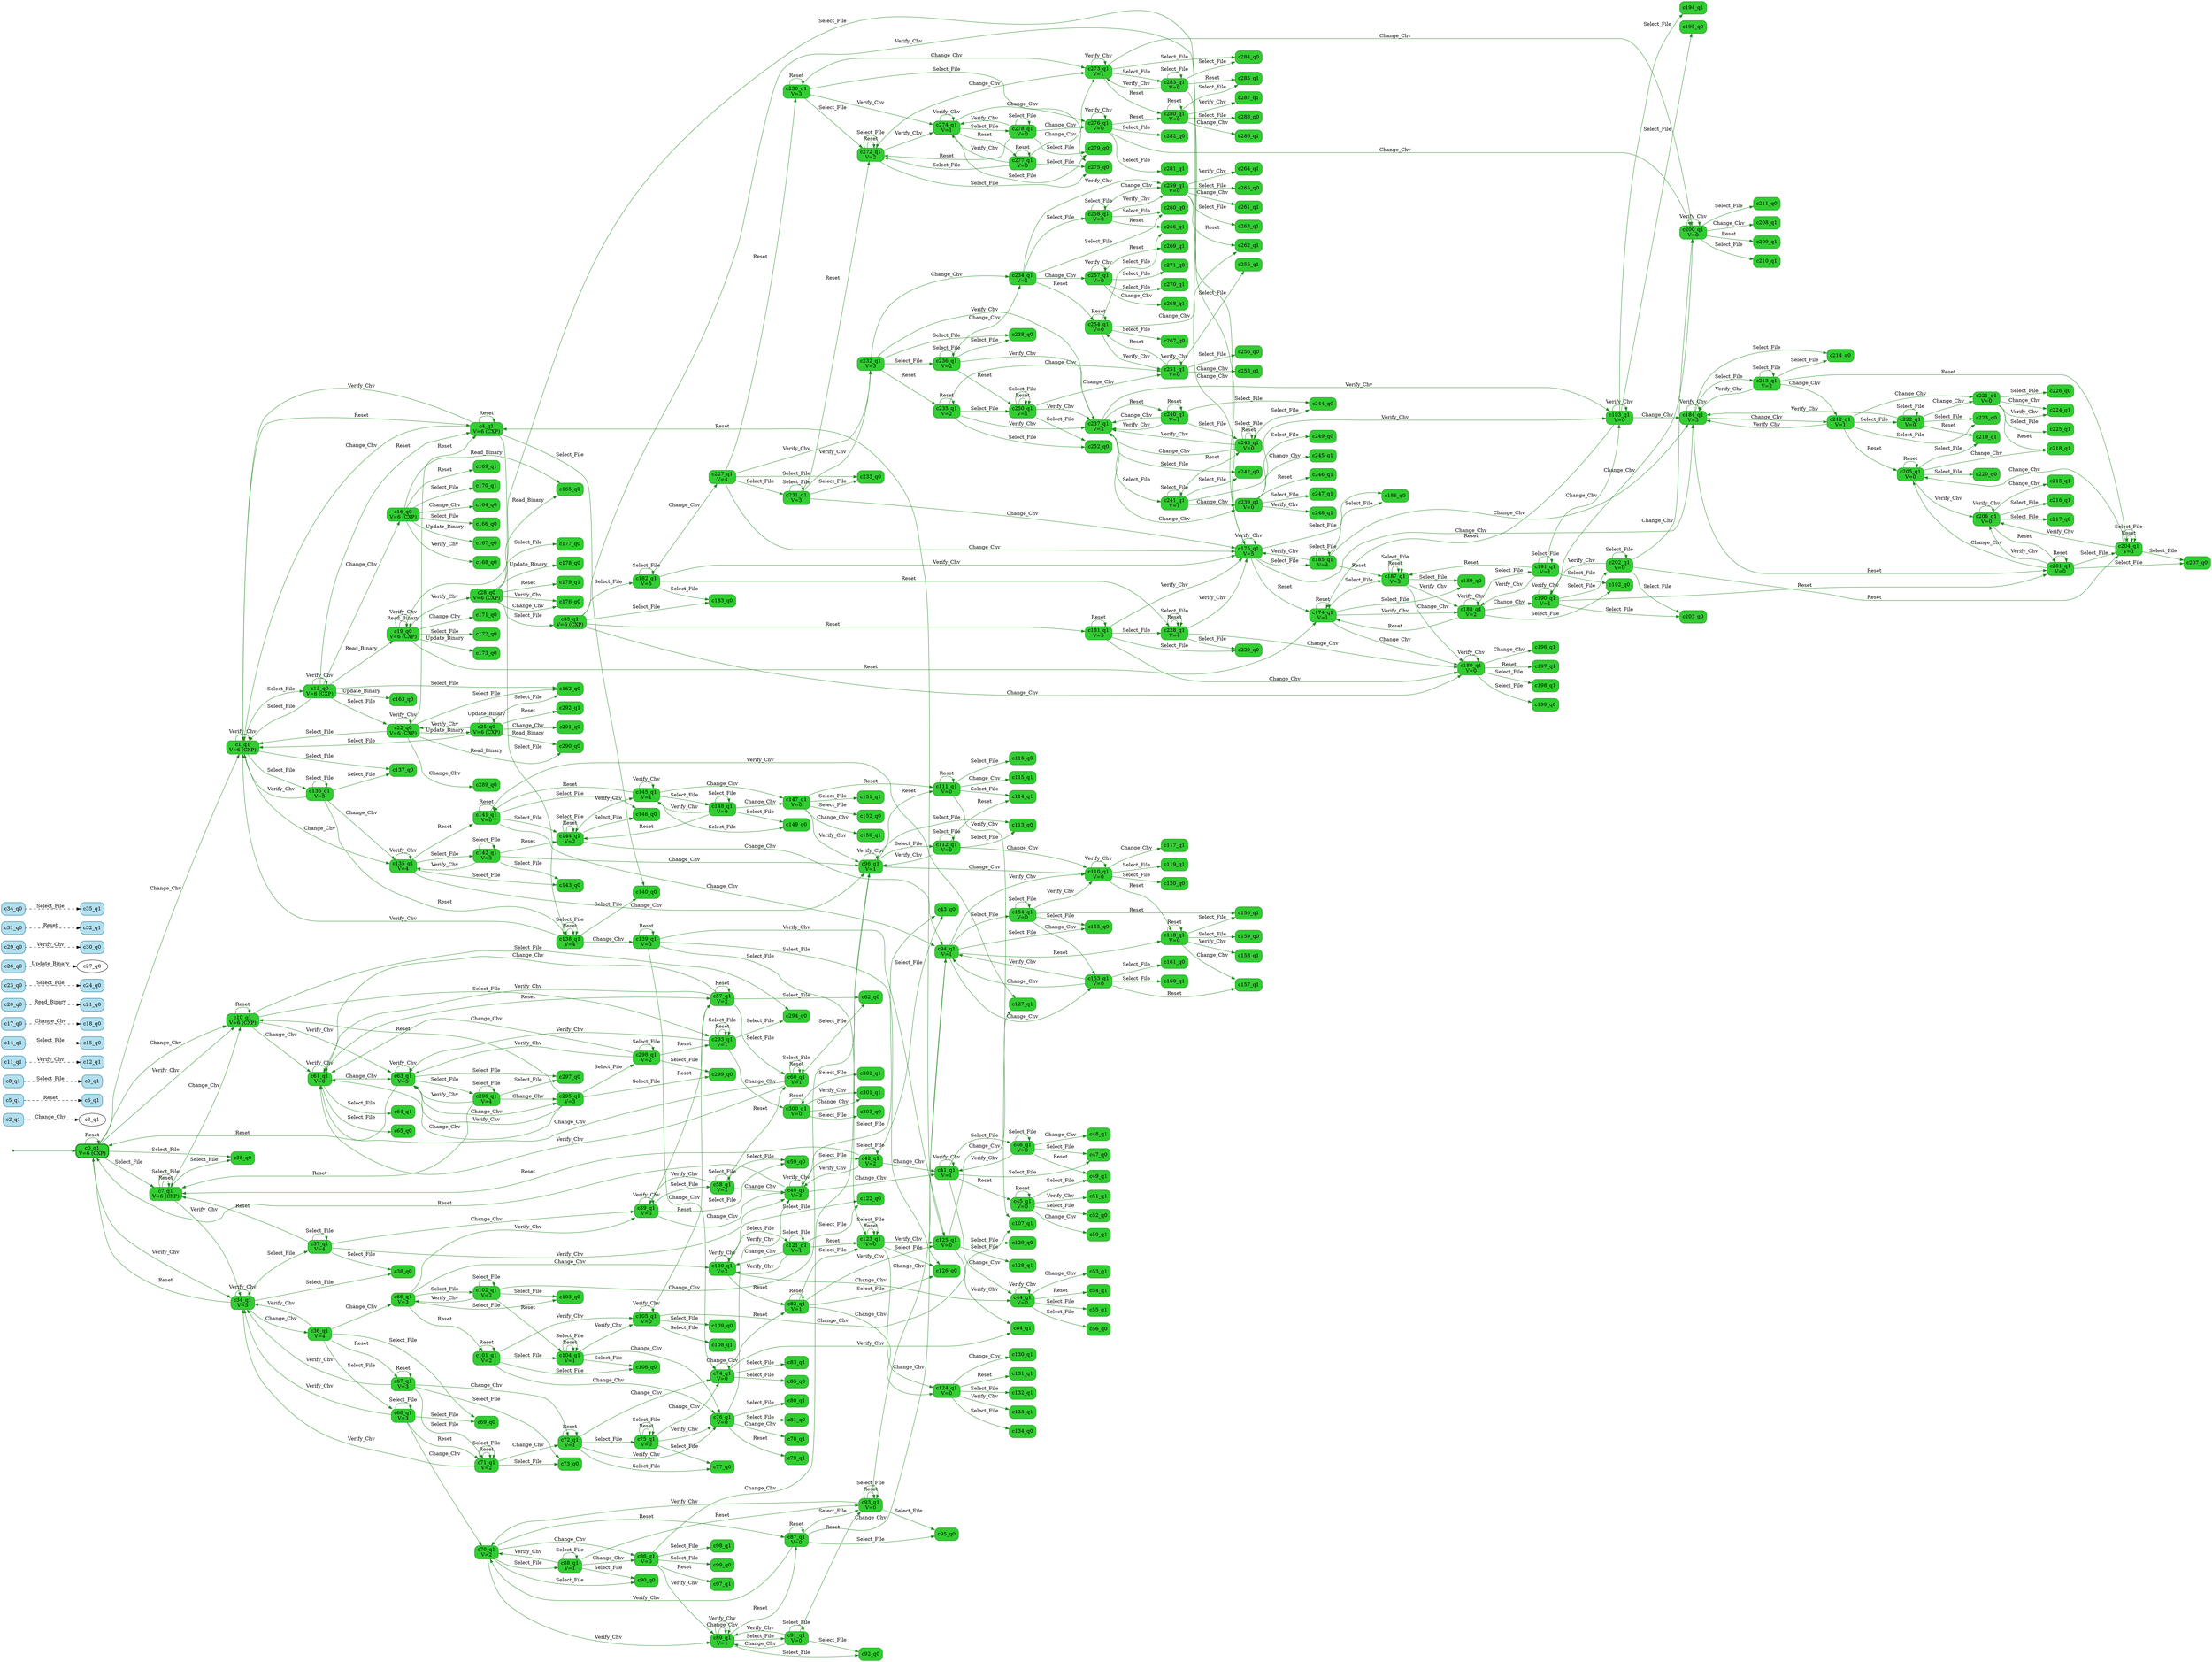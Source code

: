 digraph g {

	rankdir="LR"

	__invisible__[shape="point", color="forestgreen"]
	c0_q1[label="c0_q1\nV=6 (CXP)", shape="box", style="rounded, filled", color="forestgreen", fillcolor="limegreen", penwidth=3] // Initial
	c1_q1[label="c1_q1\nV=6 (CXP)", shape="box", style="rounded, filled", color="forestgreen", fillcolor="limegreen"]
	c4_q1[label="c4_q1\nV=6 (CXP)", shape="box", style="rounded, filled", color="forestgreen", fillcolor="limegreen"]
	c138_q1[label="c138_q1\nV=4", shape="box", style="rounded, filled", color="forestgreen", fillcolor="limegreen"]
	c139_q1[label="c139_q1\nV=3", shape="box", style="rounded, filled", color="forestgreen", fillcolor="limegreen"]
	c74_q1[label="c74_q1\nV=0", shape="box", style="rounded, filled", color="forestgreen", fillcolor="limegreen"]
	c82_q1[label="c82_q1\nV=1", shape="box", style="rounded, filled", color="forestgreen", fillcolor="limegreen"]
	c124_q1[label="c124_q1\nV=0", shape="box", style="rounded, filled", color="forestgreen", fillcolor="limegreen"]
	c130_q1[label="c130_q1", shape="box", style="rounded, filled", color="forestgreen", fillcolor="limegreen"]
	c131_q1[label="c131_q1", shape="box", style="rounded, filled", color="forestgreen", fillcolor="limegreen"]
	c132_q1[label="c132_q1", shape="box", style="rounded, filled", color="forestgreen", fillcolor="limegreen"]
	c133_q1[label="c133_q1", shape="box", style="rounded, filled", color="forestgreen", fillcolor="limegreen"]
	c134_q0[label="c134_q0", shape="box", style="rounded, filled", color="forestgreen", fillcolor="limegreen"]
	c123_q1[label="c123_q1\nV=0", shape="box", style="rounded, filled", color="forestgreen", fillcolor="limegreen"]
	c125_q1[label="c125_q1\nV=0", shape="box", style="rounded, filled", color="forestgreen", fillcolor="limegreen"]
	c127_q1[label="c127_q1", shape="box", style="rounded, filled", color="forestgreen", fillcolor="limegreen"]
	c128_q1[label="c128_q1", shape="box", style="rounded, filled", color="forestgreen", fillcolor="limegreen"]
	c84_q1[label="c84_q1", shape="box", style="rounded, filled", color="forestgreen", fillcolor="limegreen"]
	c129_q0[label="c129_q0", shape="box", style="rounded, filled", color="forestgreen", fillcolor="limegreen"]
	c126_q0[label="c126_q0", shape="box", style="rounded, filled", color="forestgreen", fillcolor="limegreen"]
	c83_q1[label="c83_q1", shape="box", style="rounded, filled", color="forestgreen", fillcolor="limegreen"]
	c85_q0[label="c85_q0", shape="box", style="rounded, filled", color="forestgreen", fillcolor="limegreen"]
	c140_q0[label="c140_q0", shape="box", style="rounded, filled", color="forestgreen", fillcolor="limegreen"]
	c13_q0[label="c13_q0\nV=6 (CXP)", shape="box", style="rounded, filled", color="forestgreen", fillcolor="limegreen"]
	c16_q0[label="c16_q0\nV=6 (CXP)", shape="box", style="rounded, filled", color="forestgreen", fillcolor="limegreen"]
	c164_q0[label="c164_q0", shape="box", style="rounded, filled", color="forestgreen", fillcolor="limegreen"]
	c165_q0[label="c165_q0", shape="box", style="rounded, filled", color="forestgreen", fillcolor="limegreen"]
	c166_q0[label="c166_q0", shape="box", style="rounded, filled", color="forestgreen", fillcolor="limegreen"]
	c167_q0[label="c167_q0", shape="box", style="rounded, filled", color="forestgreen", fillcolor="limegreen"]
	c168_q0[label="c168_q0", shape="box", style="rounded, filled", color="forestgreen", fillcolor="limegreen"]
	c169_q1[label="c169_q1", shape="box", style="rounded, filled", color="forestgreen", fillcolor="limegreen"]
	c170_q1[label="c170_q1", shape="box", style="rounded, filled", color="forestgreen", fillcolor="limegreen"]
	c19_q0[label="c19_q0\nV=6 (CXP)", shape="box", style="rounded, filled", color="forestgreen", fillcolor="limegreen"]
	c28_q0[label="c28_q0\nV=6 (CXP)", shape="box", style="rounded, filled", color="forestgreen", fillcolor="limegreen"]
	c33_q1[label="c33_q1\nV=6 (CXP)", shape="box", style="rounded, filled", color="forestgreen", fillcolor="limegreen"]
	c180_q1[label="c180_q1\nV=0", shape="box", style="rounded, filled", color="forestgreen", fillcolor="limegreen"]
	c196_q1[label="c196_q1", shape="box", style="rounded, filled", color="forestgreen", fillcolor="limegreen"]
	c197_q1[label="c197_q1", shape="box", style="rounded, filled", color="forestgreen", fillcolor="limegreen"]
	c198_q1[label="c198_q1", shape="box", style="rounded, filled", color="forestgreen", fillcolor="limegreen"]
	c199_q0[label="c199_q0", shape="box", style="rounded, filled", color="forestgreen", fillcolor="limegreen"]
	c181_q1[label="c181_q1\nV=5", shape="box", style="rounded, filled", color="forestgreen", fillcolor="limegreen"]
	c228_q1[label="c228_q1\nV=4", shape="box", style="rounded, filled", color="forestgreen", fillcolor="limegreen"]
	c175_q1[label="c175_q1\nV=5", shape="box", style="rounded, filled", color="forestgreen", fillcolor="limegreen"]
	c184_q1[label="c184_q1\nV=3", shape="box", style="rounded, filled", color="forestgreen", fillcolor="limegreen"]
	c212_q1[label="c212_q1\nV=1", shape="box", style="rounded, filled", color="forestgreen", fillcolor="limegreen"]
	c221_q1[label="c221_q1\nV=0", shape="box", style="rounded, filled", color="forestgreen", fillcolor="limegreen"]
	c224_q1[label="c224_q1", shape="box", style="rounded, filled", color="forestgreen", fillcolor="limegreen"]
	c218_q1[label="c218_q1", shape="box", style="rounded, filled", color="forestgreen", fillcolor="limegreen"]
	c225_q1[label="c225_q1", shape="box", style="rounded, filled", color="forestgreen", fillcolor="limegreen"]
	c226_q0[label="c226_q0", shape="box", style="rounded, filled", color="forestgreen", fillcolor="limegreen"]
	c205_q1[label="c205_q1\nV=0", shape="box", style="rounded, filled", color="forestgreen", fillcolor="limegreen"]
	c219_q1[label="c219_q1", shape="box", style="rounded, filled", color="forestgreen", fillcolor="limegreen"]
	c206_q1[label="c206_q1\nV=0", shape="box", style="rounded, filled", color="forestgreen", fillcolor="limegreen"]
	c215_q1[label="c215_q1", shape="box", style="rounded, filled", color="forestgreen", fillcolor="limegreen"]
	c201_q1[label="c201_q1\nV=0", shape="box", style="rounded, filled", color="forestgreen", fillcolor="limegreen"]
	c204_q1[label="c204_q1\nV=1", shape="box", style="rounded, filled", color="forestgreen", fillcolor="limegreen"]
	c207_q0[label="c207_q0", shape="box", style="rounded, filled", color="forestgreen", fillcolor="limegreen"]
	c216_q1[label="c216_q1", shape="box", style="rounded, filled", color="forestgreen", fillcolor="limegreen"]
	c217_q0[label="c217_q0", shape="box", style="rounded, filled", color="forestgreen", fillcolor="limegreen"]
	c220_q0[label="c220_q0", shape="box", style="rounded, filled", color="forestgreen", fillcolor="limegreen"]
	c222_q1[label="c222_q1\nV=0", shape="box", style="rounded, filled", color="forestgreen", fillcolor="limegreen"]
	c223_q0[label="c223_q0", shape="box", style="rounded, filled", color="forestgreen", fillcolor="limegreen"]
	c213_q1[label="c213_q1\nV=2", shape="box", style="rounded, filled", color="forestgreen", fillcolor="limegreen"]
	c214_q0[label="c214_q0", shape="box", style="rounded, filled", color="forestgreen", fillcolor="limegreen"]
	c174_q1[label="c174_q1\nV=1", shape="box", style="rounded, filled", color="forestgreen", fillcolor="limegreen"]
	c187_q1[label="c187_q1\nV=3", shape="box", style="rounded, filled", color="forestgreen", fillcolor="limegreen"]
	c188_q1[label="c188_q1\nV=2", shape="box", style="rounded, filled", color="forestgreen", fillcolor="limegreen"]
	c190_q1[label="c190_q1\nV=1", shape="box", style="rounded, filled", color="forestgreen", fillcolor="limegreen"]
	c200_q1[label="c200_q1\nV=0", shape="box", style="rounded, filled", color="forestgreen", fillcolor="limegreen"]
	c208_q1[label="c208_q1", shape="box", style="rounded, filled", color="forestgreen", fillcolor="limegreen"]
	c209_q1[label="c209_q1", shape="box", style="rounded, filled", color="forestgreen", fillcolor="limegreen"]
	c210_q1[label="c210_q1", shape="box", style="rounded, filled", color="forestgreen", fillcolor="limegreen"]
	c211_q0[label="c211_q0", shape="box", style="rounded, filled", color="forestgreen", fillcolor="limegreen"]
	c202_q1[label="c202_q1\nV=0", shape="box", style="rounded, filled", color="forestgreen", fillcolor="limegreen"]
	c203_q0[label="c203_q0", shape="box", style="rounded, filled", color="forestgreen", fillcolor="limegreen"]
	c191_q1[label="c191_q1\nV=1", shape="box", style="rounded, filled", color="forestgreen", fillcolor="limegreen"]
	c193_q1[label="c193_q1\nV=0", shape="box", style="rounded, filled", color="forestgreen", fillcolor="limegreen"]
	c194_q1[label="c194_q1", shape="box", style="rounded, filled", color="forestgreen", fillcolor="limegreen"]
	c195_q0[label="c195_q0", shape="box", style="rounded, filled", color="forestgreen", fillcolor="limegreen"]
	c192_q0[label="c192_q0", shape="box", style="rounded, filled", color="forestgreen", fillcolor="limegreen"]
	c189_q0[label="c189_q0", shape="box", style="rounded, filled", color="forestgreen", fillcolor="limegreen"]
	c185_q1[label="c185_q1\nV=4", shape="box", style="rounded, filled", color="forestgreen", fillcolor="limegreen"]
	c186_q0[label="c186_q0", shape="box", style="rounded, filled", color="forestgreen", fillcolor="limegreen"]
	c229_q0[label="c229_q0", shape="box", style="rounded, filled", color="forestgreen", fillcolor="limegreen"]
	c182_q1[label="c182_q1\nV=5", shape="box", style="rounded, filled", color="forestgreen", fillcolor="limegreen"]
	c227_q1[label="c227_q1\nV=4", shape="box", style="rounded, filled", color="forestgreen", fillcolor="limegreen"]
	c230_q1[label="c230_q1\nV=3", shape="box", style="rounded, filled", color="forestgreen", fillcolor="limegreen"]
	c273_q1[label="c273_q1\nV=1", shape="box", style="rounded, filled", color="forestgreen", fillcolor="limegreen"]
	c280_q1[label="c280_q1\nV=0", shape="box", style="rounded, filled", color="forestgreen", fillcolor="limegreen"]
	c286_q1[label="c286_q1", shape="box", style="rounded, filled", color="forestgreen", fillcolor="limegreen"]
	c285_q1[label="c285_q1", shape="box", style="rounded, filled", color="forestgreen", fillcolor="limegreen"]
	c287_q1[label="c287_q1", shape="box", style="rounded, filled", color="forestgreen", fillcolor="limegreen"]
	c288_q0[label="c288_q0", shape="box", style="rounded, filled", color="forestgreen", fillcolor="limegreen"]
	c283_q1[label="c283_q1\nV=0", shape="box", style="rounded, filled", color="forestgreen", fillcolor="limegreen"]
	c284_q0[label="c284_q0", shape="box", style="rounded, filled", color="forestgreen", fillcolor="limegreen"]
	c272_q1[label="c272_q1\nV=2", shape="box", style="rounded, filled", color="forestgreen", fillcolor="limegreen"]
	c274_q1[label="c274_q1\nV=1", shape="box", style="rounded, filled", color="forestgreen", fillcolor="limegreen"]
	c276_q1[label="c276_q1\nV=0", shape="box", style="rounded, filled", color="forestgreen", fillcolor="limegreen"]
	c281_q1[label="c281_q1", shape="box", style="rounded, filled", color="forestgreen", fillcolor="limegreen"]
	c282_q0[label="c282_q0", shape="box", style="rounded, filled", color="forestgreen", fillcolor="limegreen"]
	c277_q1[label="c277_q1\nV=0", shape="box", style="rounded, filled", color="forestgreen", fillcolor="limegreen"]
	c275_q0[label="c275_q0", shape="box", style="rounded, filled", color="forestgreen", fillcolor="limegreen"]
	c278_q1[label="c278_q1\nV=0", shape="box", style="rounded, filled", color="forestgreen", fillcolor="limegreen"]
	c279_q0[label="c279_q0", shape="box", style="rounded, filled", color="forestgreen", fillcolor="limegreen"]
	c231_q1[label="c231_q1\nV=3", shape="box", style="rounded, filled", color="forestgreen", fillcolor="limegreen"]
	c232_q1[label="c232_q1\nV=3", shape="box", style="rounded, filled", color="forestgreen", fillcolor="limegreen"]
	c234_q1[label="c234_q1\nV=1", shape="box", style="rounded, filled", color="forestgreen", fillcolor="limegreen"]
	c257_q1[label="c257_q1\nV=0", shape="box", style="rounded, filled", color="forestgreen", fillcolor="limegreen"]
	c268_q1[label="c268_q1", shape="box", style="rounded, filled", color="forestgreen", fillcolor="limegreen"]
	c269_q1[label="c269_q1", shape="box", style="rounded, filled", color="forestgreen", fillcolor="limegreen"]
	c270_q1[label="c270_q1", shape="box", style="rounded, filled", color="forestgreen", fillcolor="limegreen"]
	c271_q0[label="c271_q0", shape="box", style="rounded, filled", color="forestgreen", fillcolor="limegreen"]
	c254_q1[label="c254_q1\nV=0", shape="box", style="rounded, filled", color="forestgreen", fillcolor="limegreen"]
	c262_q1[label="c262_q1", shape="box", style="rounded, filled", color="forestgreen", fillcolor="limegreen"]
	c266_q1[label="c266_q1", shape="box", style="rounded, filled", color="forestgreen", fillcolor="limegreen"]
	c251_q1[label="c251_q1\nV=0", shape="box", style="rounded, filled", color="forestgreen", fillcolor="limegreen"]
	c253_q1[label="c253_q1", shape="box", style="rounded, filled", color="forestgreen", fillcolor="limegreen"]
	c255_q1[label="c255_q1", shape="box", style="rounded, filled", color="forestgreen", fillcolor="limegreen"]
	c256_q0[label="c256_q0", shape="box", style="rounded, filled", color="forestgreen", fillcolor="limegreen"]
	c267_q0[label="c267_q0", shape="box", style="rounded, filled", color="forestgreen", fillcolor="limegreen"]
	c258_q1[label="c258_q1\nV=0", shape="box", style="rounded, filled", color="forestgreen", fillcolor="limegreen"]
	c259_q1[label="c259_q1\nV=0", shape="box", style="rounded, filled", color="forestgreen", fillcolor="limegreen"]
	c261_q1[label="c261_q1", shape="box", style="rounded, filled", color="forestgreen", fillcolor="limegreen"]
	c263_q1[label="c263_q1", shape="box", style="rounded, filled", color="forestgreen", fillcolor="limegreen"]
	c264_q1[label="c264_q1", shape="box", style="rounded, filled", color="forestgreen", fillcolor="limegreen"]
	c265_q0[label="c265_q0", shape="box", style="rounded, filled", color="forestgreen", fillcolor="limegreen"]
	c260_q0[label="c260_q0", shape="box", style="rounded, filled", color="forestgreen", fillcolor="limegreen"]
	c235_q1[label="c235_q1\nV=2", shape="box", style="rounded, filled", color="forestgreen", fillcolor="limegreen"]
	c250_q1[label="c250_q1\nV=1", shape="box", style="rounded, filled", color="forestgreen", fillcolor="limegreen"]
	c237_q1[label="c237_q1\nV=2", shape="box", style="rounded, filled", color="forestgreen", fillcolor="limegreen"]
	c239_q1[label="c239_q1\nV=0", shape="box", style="rounded, filled", color="forestgreen", fillcolor="limegreen"]
	c245_q1[label="c245_q1", shape="box", style="rounded, filled", color="forestgreen", fillcolor="limegreen"]
	c246_q1[label="c246_q1", shape="box", style="rounded, filled", color="forestgreen", fillcolor="limegreen"]
	c247_q1[label="c247_q1", shape="box", style="rounded, filled", color="forestgreen", fillcolor="limegreen"]
	c248_q1[label="c248_q1", shape="box", style="rounded, filled", color="forestgreen", fillcolor="limegreen"]
	c249_q0[label="c249_q0", shape="box", style="rounded, filled", color="forestgreen", fillcolor="limegreen"]
	c240_q1[label="c240_q1\nV=1", shape="box", style="rounded, filled", color="forestgreen", fillcolor="limegreen"]
	c243_q1[label="c243_q1\nV=0", shape="box", style="rounded, filled", color="forestgreen", fillcolor="limegreen"]
	c244_q0[label="c244_q0", shape="box", style="rounded, filled", color="forestgreen", fillcolor="limegreen"]
	c241_q1[label="c241_q1\nV=1", shape="box", style="rounded, filled", color="forestgreen", fillcolor="limegreen"]
	c242_q0[label="c242_q0", shape="box", style="rounded, filled", color="forestgreen", fillcolor="limegreen"]
	c252_q0[label="c252_q0", shape="box", style="rounded, filled", color="forestgreen", fillcolor="limegreen"]
	c236_q1[label="c236_q1\nV=2", shape="box", style="rounded, filled", color="forestgreen", fillcolor="limegreen"]
	c238_q0[label="c238_q0", shape="box", style="rounded, filled", color="forestgreen", fillcolor="limegreen"]
	c233_q0[label="c233_q0", shape="box", style="rounded, filled", color="forestgreen", fillcolor="limegreen"]
	c183_q0[label="c183_q0", shape="box", style="rounded, filled", color="forestgreen", fillcolor="limegreen"]
	c176_q0[label="c176_q0", shape="box", style="rounded, filled", color="forestgreen", fillcolor="limegreen"]
	c177_q0[label="c177_q0", shape="box", style="rounded, filled", color="forestgreen", fillcolor="limegreen"]
	c178_q0[label="c178_q0", shape="box", style="rounded, filled", color="forestgreen", fillcolor="limegreen"]
	c179_q1[label="c179_q1", shape="box", style="rounded, filled", color="forestgreen", fillcolor="limegreen"]
	c171_q0[label="c171_q0", shape="box", style="rounded, filled", color="forestgreen", fillcolor="limegreen"]
	c172_q0[label="c172_q0", shape="box", style="rounded, filled", color="forestgreen", fillcolor="limegreen"]
	c173_q0[label="c173_q0", shape="box", style="rounded, filled", color="forestgreen", fillcolor="limegreen"]
	c22_q0[label="c22_q0\nV=6 (CXP)", shape="box", style="rounded, filled", color="forestgreen", fillcolor="limegreen"]
	c25_q0[label="c25_q0\nV=6 (CXP)", shape="box", style="rounded, filled", color="forestgreen", fillcolor="limegreen"]
	c291_q0[label="c291_q0", shape="box", style="rounded, filled", color="forestgreen", fillcolor="limegreen"]
	c290_q0[label="c290_q0", shape="box", style="rounded, filled", color="forestgreen", fillcolor="limegreen"]
	c162_q0[label="c162_q0", shape="box", style="rounded, filled", color="forestgreen", fillcolor="limegreen"]
	c292_q1[label="c292_q1", shape="box", style="rounded, filled", color="forestgreen", fillcolor="limegreen"]
	c289_q0[label="c289_q0", shape="box", style="rounded, filled", color="forestgreen", fillcolor="limegreen"]
	c163_q0[label="c163_q0", shape="box", style="rounded, filled", color="forestgreen", fillcolor="limegreen"]
	c135_q1[label="c135_q1\nV=4", shape="box", style="rounded, filled", color="forestgreen", fillcolor="limegreen"]
	c96_q1[label="c96_q1\nV=1", shape="box", style="rounded, filled", color="forestgreen", fillcolor="limegreen"]
	c110_q1[label="c110_q1\nV=0", shape="box", style="rounded, filled", color="forestgreen", fillcolor="limegreen"]
	c117_q1[label="c117_q1", shape="box", style="rounded, filled", color="forestgreen", fillcolor="limegreen"]
	c118_q1[label="c118_q1\nV=0", shape="box", style="rounded, filled", color="forestgreen", fillcolor="limegreen"]
	c157_q1[label="c157_q1", shape="box", style="rounded, filled", color="forestgreen", fillcolor="limegreen"]
	c156_q1[label="c156_q1", shape="box", style="rounded, filled", color="forestgreen", fillcolor="limegreen"]
	c158_q1[label="c158_q1", shape="box", style="rounded, filled", color="forestgreen", fillcolor="limegreen"]
	c159_q0[label="c159_q0", shape="box", style="rounded, filled", color="forestgreen", fillcolor="limegreen"]
	c119_q1[label="c119_q1", shape="box", style="rounded, filled", color="forestgreen", fillcolor="limegreen"]
	c120_q0[label="c120_q0", shape="box", style="rounded, filled", color="forestgreen", fillcolor="limegreen"]
	c111_q1[label="c111_q1\nV=0", shape="box", style="rounded, filled", color="forestgreen", fillcolor="limegreen"]
	c115_q1[label="c115_q1", shape="box", style="rounded, filled", color="forestgreen", fillcolor="limegreen"]
	c114_q1[label="c114_q1", shape="box", style="rounded, filled", color="forestgreen", fillcolor="limegreen"]
	c107_q1[label="c107_q1", shape="box", style="rounded, filled", color="forestgreen", fillcolor="limegreen"]
	c116_q0[label="c116_q0", shape="box", style="rounded, filled", color="forestgreen", fillcolor="limegreen"]
	c112_q1[label="c112_q1\nV=0", shape="box", style="rounded, filled", color="forestgreen", fillcolor="limegreen"]
	c113_q0[label="c113_q0", shape="box", style="rounded, filled", color="forestgreen", fillcolor="limegreen"]
	c141_q1[label="c141_q1\nV=0", shape="box", style="rounded, filled", color="forestgreen", fillcolor="limegreen"]
	c94_q1[label="c94_q1\nV=1", shape="box", style="rounded, filled", color="forestgreen", fillcolor="limegreen"]
	c153_q1[label="c153_q1\nV=0", shape="box", style="rounded, filled", color="forestgreen", fillcolor="limegreen"]
	c160_q1[label="c160_q1", shape="box", style="rounded, filled", color="forestgreen", fillcolor="limegreen"]
	c161_q0[label="c161_q0", shape="box", style="rounded, filled", color="forestgreen", fillcolor="limegreen"]
	c154_q1[label="c154_q1\nV=0", shape="box", style="rounded, filled", color="forestgreen", fillcolor="limegreen"]
	c155_q0[label="c155_q0", shape="box", style="rounded, filled", color="forestgreen", fillcolor="limegreen"]
	c144_q1[label="c144_q1\nV=2", shape="box", style="rounded, filled", color="forestgreen", fillcolor="limegreen"]
	c145_q1[label="c145_q1\nV=1", shape="box", style="rounded, filled", color="forestgreen", fillcolor="limegreen"]
	c147_q1[label="c147_q1\nV=0", shape="box", style="rounded, filled", color="forestgreen", fillcolor="limegreen"]
	c150_q1[label="c150_q1", shape="box", style="rounded, filled", color="forestgreen", fillcolor="limegreen"]
	c151_q1[label="c151_q1", shape="box", style="rounded, filled", color="forestgreen", fillcolor="limegreen"]
	c152_q0[label="c152_q0", shape="box", style="rounded, filled", color="forestgreen", fillcolor="limegreen"]
	c148_q1[label="c148_q1\nV=0", shape="box", style="rounded, filled", color="forestgreen", fillcolor="limegreen"]
	c149_q0[label="c149_q0", shape="box", style="rounded, filled", color="forestgreen", fillcolor="limegreen"]
	c146_q0[label="c146_q0", shape="box", style="rounded, filled", color="forestgreen", fillcolor="limegreen"]
	c142_q1[label="c142_q1\nV=3", shape="box", style="rounded, filled", color="forestgreen", fillcolor="limegreen"]
	c143_q0[label="c143_q0", shape="box", style="rounded, filled", color="forestgreen", fillcolor="limegreen"]
	c136_q1[label="c136_q1\nV=5", shape="box", style="rounded, filled", color="forestgreen", fillcolor="limegreen"]
	c137_q0[label="c137_q0", shape="box", style="rounded, filled", color="forestgreen", fillcolor="limegreen"]
	c7_q1[label="c7_q1\nV=6 (CXP)", shape="box", style="rounded, filled", color="forestgreen", fillcolor="limegreen"]
	c10_q1[label="c10_q1\nV=6 (CXP)", shape="box", style="rounded, filled", color="forestgreen", fillcolor="limegreen"]
	c61_q1[label="c61_q1\nV=0", shape="box", style="rounded, filled", color="forestgreen", fillcolor="limegreen"]
	c63_q1[label="c63_q1\nV=5", shape="box", style="rounded, filled", color="forestgreen", fillcolor="limegreen"]
	c295_q1[label="c295_q1\nV=3", shape="box", style="rounded, filled", color="forestgreen", fillcolor="limegreen"]
	c298_q1[label="c298_q1\nV=2", shape="box", style="rounded, filled", color="forestgreen", fillcolor="limegreen"]
	c293_q1[label="c293_q1\nV=1", shape="box", style="rounded, filled", color="forestgreen", fillcolor="limegreen"]
	c300_q1[label="c300_q1\nV=0", shape="box", style="rounded, filled", color="forestgreen", fillcolor="limegreen"]
	c301_q1[label="c301_q1", shape="box", style="rounded, filled", color="forestgreen", fillcolor="limegreen"]
	c302_q1[label="c302_q1", shape="box", style="rounded, filled", color="forestgreen", fillcolor="limegreen"]
	c303_q0[label="c303_q0", shape="box", style="rounded, filled", color="forestgreen", fillcolor="limegreen"]
	c294_q0[label="c294_q0", shape="box", style="rounded, filled", color="forestgreen", fillcolor="limegreen"]
	c299_q0[label="c299_q0", shape="box", style="rounded, filled", color="forestgreen", fillcolor="limegreen"]
	c296_q1[label="c296_q1\nV=4", shape="box", style="rounded, filled", color="forestgreen", fillcolor="limegreen"]
	c297_q0[label="c297_q0", shape="box", style="rounded, filled", color="forestgreen", fillcolor="limegreen"]
	c57_q1[label="c57_q1\nV=2", shape="box", style="rounded, filled", color="forestgreen", fillcolor="limegreen"]
	c60_q1[label="c60_q1\nV=1", shape="box", style="rounded, filled", color="forestgreen", fillcolor="limegreen"]
	c62_q0[label="c62_q0", shape="box", style="rounded, filled", color="forestgreen", fillcolor="limegreen"]
	c64_q1[label="c64_q1", shape="box", style="rounded, filled", color="forestgreen", fillcolor="limegreen"]
	c65_q0[label="c65_q0", shape="box", style="rounded, filled", color="forestgreen", fillcolor="limegreen"]
	c34_q1[label="c34_q1\nV=5", shape="box", style="rounded, filled", color="forestgreen", fillcolor="limegreen"]
	c36_q1[label="c36_q1\nV=4", shape="box", style="rounded, filled", color="forestgreen", fillcolor="limegreen"]
	c66_q1[label="c66_q1\nV=3", shape="box", style="rounded, filled", color="forestgreen", fillcolor="limegreen"]
	c100_q1[label="c100_q1\nV=2", shape="box", style="rounded, filled", color="forestgreen", fillcolor="limegreen"]
	c44_q1[label="c44_q1\nV=0", shape="box", style="rounded, filled", color="forestgreen", fillcolor="limegreen"]
	c53_q1[label="c53_q1", shape="box", style="rounded, filled", color="forestgreen", fillcolor="limegreen"]
	c54_q1[label="c54_q1", shape="box", style="rounded, filled", color="forestgreen", fillcolor="limegreen"]
	c55_q1[label="c55_q1", shape="box", style="rounded, filled", color="forestgreen", fillcolor="limegreen"]
	c56_q0[label="c56_q0", shape="box", style="rounded, filled", color="forestgreen", fillcolor="limegreen"]
	c121_q1[label="c121_q1\nV=1", shape="box", style="rounded, filled", color="forestgreen", fillcolor="limegreen"]
	c122_q0[label="c122_q0", shape="box", style="rounded, filled", color="forestgreen", fillcolor="limegreen"]
	c101_q1[label="c101_q1\nV=2", shape="box", style="rounded, filled", color="forestgreen", fillcolor="limegreen"]
	c76_q1[label="c76_q1\nV=0", shape="box", style="rounded, filled", color="forestgreen", fillcolor="limegreen"]
	c78_q1[label="c78_q1", shape="box", style="rounded, filled", color="forestgreen", fillcolor="limegreen"]
	c79_q1[label="c79_q1", shape="box", style="rounded, filled", color="forestgreen", fillcolor="limegreen"]
	c80_q1[label="c80_q1", shape="box", style="rounded, filled", color="forestgreen", fillcolor="limegreen"]
	c40_q1[label="c40_q1\nV=3", shape="box", style="rounded, filled", color="forestgreen", fillcolor="limegreen"]
	c41_q1[label="c41_q1\nV=1", shape="box", style="rounded, filled", color="forestgreen", fillcolor="limegreen"]
	c45_q1[label="c45_q1\nV=0", shape="box", style="rounded, filled", color="forestgreen", fillcolor="limegreen"]
	c50_q1[label="c50_q1", shape="box", style="rounded, filled", color="forestgreen", fillcolor="limegreen"]
	c49_q1[label="c49_q1", shape="box", style="rounded, filled", color="forestgreen", fillcolor="limegreen"]
	c51_q1[label="c51_q1", shape="box", style="rounded, filled", color="forestgreen", fillcolor="limegreen"]
	c52_q0[label="c52_q0", shape="box", style="rounded, filled", color="forestgreen", fillcolor="limegreen"]
	c46_q1[label="c46_q1\nV=0", shape="box", style="rounded, filled", color="forestgreen", fillcolor="limegreen"]
	c48_q1[label="c48_q1", shape="box", style="rounded, filled", color="forestgreen", fillcolor="limegreen"]
	c47_q0[label="c47_q0", shape="box", style="rounded, filled", color="forestgreen", fillcolor="limegreen"]
	c42_q1[label="c42_q1\nV=2", shape="box", style="rounded, filled", color="forestgreen", fillcolor="limegreen"]
	c43_q0[label="c43_q0", shape="box", style="rounded, filled", color="forestgreen", fillcolor="limegreen"]
	c81_q0[label="c81_q0", shape="box", style="rounded, filled", color="forestgreen", fillcolor="limegreen"]
	c104_q1[label="c104_q1\nV=1", shape="box", style="rounded, filled", color="forestgreen", fillcolor="limegreen"]
	c105_q1[label="c105_q1\nV=0", shape="box", style="rounded, filled", color="forestgreen", fillcolor="limegreen"]
	c108_q1[label="c108_q1", shape="box", style="rounded, filled", color="forestgreen", fillcolor="limegreen"]
	c109_q0[label="c109_q0", shape="box", style="rounded, filled", color="forestgreen", fillcolor="limegreen"]
	c106_q0[label="c106_q0", shape="box", style="rounded, filled", color="forestgreen", fillcolor="limegreen"]
	c102_q1[label="c102_q1\nV=2", shape="box", style="rounded, filled", color="forestgreen", fillcolor="limegreen"]
	c103_q0[label="c103_q0", shape="box", style="rounded, filled", color="forestgreen", fillcolor="limegreen"]
	c39_q1[label="c39_q1\nV=3", shape="box", style="rounded, filled", color="forestgreen", fillcolor="limegreen"]
	c58_q1[label="c58_q1\nV=2", shape="box", style="rounded, filled", color="forestgreen", fillcolor="limegreen"]
	c59_q0[label="c59_q0", shape="box", style="rounded, filled", color="forestgreen", fillcolor="limegreen"]
	c67_q1[label="c67_q1\nV=3", shape="box", style="rounded, filled", color="forestgreen", fillcolor="limegreen"]
	c72_q1[label="c72_q1\nV=1", shape="box", style="rounded, filled", color="forestgreen", fillcolor="limegreen"]
	c75_q1[label="c75_q1\nV=0", shape="box", style="rounded, filled", color="forestgreen", fillcolor="limegreen"]
	c77_q0[label="c77_q0", shape="box", style="rounded, filled", color="forestgreen", fillcolor="limegreen"]
	c71_q1[label="c71_q1\nV=2", shape="box", style="rounded, filled", color="forestgreen", fillcolor="limegreen"]
	c73_q0[label="c73_q0", shape="box", style="rounded, filled", color="forestgreen", fillcolor="limegreen"]
	c68_q1[label="c68_q1\nV=3", shape="box", style="rounded, filled", color="forestgreen", fillcolor="limegreen"]
	c70_q1[label="c70_q1\nV=2", shape="box", style="rounded, filled", color="forestgreen", fillcolor="limegreen"]
	c86_q1[label="c86_q1\nV=0", shape="box", style="rounded, filled", color="forestgreen", fillcolor="limegreen"]
	c97_q1[label="c97_q1", shape="box", style="rounded, filled", color="forestgreen", fillcolor="limegreen"]
	c98_q1[label="c98_q1", shape="box", style="rounded, filled", color="forestgreen", fillcolor="limegreen"]
	c89_q1[label="c89_q1\nV=1", shape="box", style="rounded, filled", color="forestgreen", fillcolor="limegreen"]
	c87_q1[label="c87_q1\nV=0", shape="box", style="rounded, filled", color="forestgreen", fillcolor="limegreen"]
	c93_q1[label="c93_q1\nV=0", shape="box", style="rounded, filled", color="forestgreen", fillcolor="limegreen"]
	c95_q0[label="c95_q0", shape="box", style="rounded, filled", color="forestgreen", fillcolor="limegreen"]
	c91_q1[label="c91_q1\nV=0", shape="box", style="rounded, filled", color="forestgreen", fillcolor="limegreen"]
	c92_q0[label="c92_q0", shape="box", style="rounded, filled", color="forestgreen", fillcolor="limegreen"]
	c99_q0[label="c99_q0", shape="box", style="rounded, filled", color="forestgreen", fillcolor="limegreen"]
	c88_q1[label="c88_q1\nV=1", shape="box", style="rounded, filled", color="forestgreen", fillcolor="limegreen"]
	c90_q0[label="c90_q0", shape="box", style="rounded, filled", color="forestgreen", fillcolor="limegreen"]
	c69_q0[label="c69_q0", shape="box", style="rounded, filled", color="forestgreen", fillcolor="limegreen"]
	c37_q1[label="c37_q1\nV=4", shape="box", style="rounded, filled", color="forestgreen", fillcolor="limegreen"]
	c38_q0[label="c38_q0", shape="box", style="rounded, filled", color="forestgreen", fillcolor="limegreen"]
	c35_q0[label="c35_q0", shape="box", style="rounded, filled", color="forestgreen", fillcolor="limegreen"]
	c2_q1[label="c2_q1", shape="box", style="rounded, filled", color="deepskyblue4", fillcolor="lightblue2"]
	c5_q1[label="c5_q1", shape="box", style="rounded, filled", color="deepskyblue4", fillcolor="lightblue2"]
	c6_q1[label="c6_q1", shape="box", style="rounded, filled", color="deepskyblue4", fillcolor="lightblue2"]
	c8_q1[label="c8_q1", shape="box", style="rounded, filled", color="deepskyblue4", fillcolor="lightblue2"]
	c9_q1[label="c9_q1", shape="box", style="rounded, filled", color="deepskyblue4", fillcolor="lightblue2"]
	c11_q1[label="c11_q1", shape="box", style="rounded, filled", color="deepskyblue4", fillcolor="lightblue2"]
	c12_q1[label="c12_q1", shape="box", style="rounded, filled", color="deepskyblue4", fillcolor="lightblue2"]
	c14_q1[label="c14_q1", shape="box", style="rounded, filled", color="deepskyblue4", fillcolor="lightblue2"]
	c15_q0[label="c15_q0", shape="box", style="rounded, filled", color="deepskyblue4", fillcolor="lightblue2"]
	c17_q0[label="c17_q0", shape="box", style="rounded, filled", color="deepskyblue4", fillcolor="lightblue2"]
	c18_q0[label="c18_q0", shape="box", style="rounded, filled", color="deepskyblue4", fillcolor="lightblue2"]
	c20_q0[label="c20_q0", shape="box", style="rounded, filled", color="deepskyblue4", fillcolor="lightblue2"]
	c21_q0[label="c21_q0", shape="box", style="rounded, filled", color="deepskyblue4", fillcolor="lightblue2"]
	c23_q0[label="c23_q0", shape="box", style="rounded, filled", color="deepskyblue4", fillcolor="lightblue2"]
	c24_q0[label="c24_q0", shape="box", style="rounded, filled", color="deepskyblue4", fillcolor="lightblue2"]
	c26_q0[label="c26_q0", shape="box", style="rounded, filled", color="deepskyblue4", fillcolor="lightblue2"]
	c29_q0[label="c29_q0", shape="box", style="rounded, filled", color="deepskyblue4", fillcolor="lightblue2"]
	c30_q0[label="c30_q0", shape="box", style="rounded, filled", color="deepskyblue4", fillcolor="lightblue2"]
	c31_q0[label="c31_q0", shape="box", style="rounded, filled", color="deepskyblue4", fillcolor="lightblue2"]
	c32_q1[label="c32_q1", shape="box", style="rounded, filled", color="deepskyblue4", fillcolor="lightblue2"]
	c34_q0[label="c34_q0", shape="box", style="rounded, filled", color="deepskyblue4", fillcolor="lightblue2"]
	c35_q1[label="c35_q1", shape="box", style="rounded, filled", color="deepskyblue4", fillcolor="lightblue2"]

	__invisible__ -> c0_q1[color="forestgreen"]
	c0_q1 -> c1_q1[label="Change_Chv", color="forestgreen"]
	c1_q1 -> c4_q1[label="Reset", color="forestgreen"]
	c4_q1 -> c1_q1[label="Change_Chv", color="forestgreen"]
	c4_q1 -> c4_q1[label="Reset", color="forestgreen"]
	c4_q1 -> c138_q1[label="Select_File", color="forestgreen"]
	c138_q1 -> c139_q1[label="Change_Chv", color="forestgreen"]
	c139_q1 -> c74_q1[label="Change_Chv", color="forestgreen"]
	c74_q1 -> c74_q1[label="Change_Chv", color="forestgreen"]
	c74_q1 -> c82_q1[label="Reset", color="forestgreen"]
	c82_q1 -> c124_q1[label="Change_Chv", color="forestgreen"]
	c124_q1 -> c130_q1[label="Change_Chv", color="forestgreen"]
	c124_q1 -> c131_q1[label="Reset", color="forestgreen"]
	c124_q1 -> c132_q1[label="Select_File", color="forestgreen"]
	c124_q1 -> c133_q1[label="Verify_Chv", color="forestgreen"]
	c124_q1 -> c134_q0[label="Select_File", color="forestgreen"]
	c82_q1 -> c82_q1[label="Reset", color="forestgreen"]
	c82_q1 -> c123_q1[label="Select_File", color="forestgreen"]
	c123_q1 -> c124_q1[label="Change_Chv", color="forestgreen"]
	c123_q1 -> c123_q1[label="Reset", color="forestgreen"]
	c123_q1 -> c123_q1[label="Select_File", color="forestgreen"]
	c123_q1 -> c125_q1[label="Verify_Chv", color="forestgreen"]
	c125_q1 -> c127_q1[label="Change_Chv", color="forestgreen"]
	c125_q1 -> c4_q1[label="Reset", color="forestgreen"]
	c125_q1 -> c128_q1[label="Select_File", color="forestgreen"]
	c125_q1 -> c84_q1[label="Verify_Chv", color="forestgreen"]
	c125_q1 -> c129_q0[label="Select_File", color="forestgreen"]
	c123_q1 -> c126_q0[label="Select_File", color="forestgreen"]
	c82_q1 -> c125_q1[label="Verify_Chv", color="forestgreen"]
	c82_q1 -> c126_q0[label="Select_File", color="forestgreen"]
	c74_q1 -> c83_q1[label="Select_File", color="forestgreen"]
	c74_q1 -> c84_q1[label="Verify_Chv", color="forestgreen"]
	c74_q1 -> c85_q0[label="Select_File", color="forestgreen"]
	c139_q1 -> c139_q1[label="Reset", color="forestgreen"]
	c139_q1 -> c123_q1[label="Select_File", color="forestgreen"]
	c139_q1 -> c125_q1[label="Verify_Chv", color="forestgreen"]
	c139_q1 -> c126_q0[label="Select_File", color="forestgreen"]
	c138_q1 -> c138_q1[label="Reset", color="forestgreen"]
	c138_q1 -> c138_q1[label="Select_File", color="forestgreen"]
	c138_q1 -> c1_q1[label="Verify_Chv", color="forestgreen"]
	c138_q1 -> c140_q0[label="Select_File", color="forestgreen"]
	c4_q1 -> c1_q1[label="Verify_Chv", color="forestgreen"]
	c4_q1 -> c140_q0[label="Select_File", color="forestgreen"]
	c1_q1 -> c13_q0[label="Select_File", color="forestgreen"]
	c13_q0 -> c16_q0[label="Change_Chv", color="forestgreen"]
	c16_q0 -> c164_q0[label="Change_Chv", color="forestgreen"]
	c16_q0 -> c165_q0[label="Read_Binary", color="forestgreen"]
	c16_q0 -> c166_q0[label="Select_File", color="forestgreen"]
	c16_q0 -> c167_q0[label="Update_Binary", color="forestgreen"]
	c16_q0 -> c168_q0[label="Verify_Chv", color="forestgreen"]
	c16_q0 -> c169_q1[label="Reset", color="forestgreen"]
	c16_q0 -> c170_q1[label="Select_File", color="forestgreen"]
	c13_q0 -> c19_q0[label="Read_Binary", color="forestgreen"]
	c19_q0 -> c28_q0[label="Verify_Chv", color="forestgreen"]
	c28_q0 -> c33_q1[label="Select_File", color="forestgreen"]
	c33_q1 -> c180_q1[label="Change_Chv", color="forestgreen"]
	c180_q1 -> c196_q1[label="Change_Chv", color="forestgreen"]
	c180_q1 -> c197_q1[label="Reset", color="forestgreen"]
	c180_q1 -> c198_q1[label="Select_File", color="forestgreen"]
	c180_q1 -> c180_q1[label="Verify_Chv", color="forestgreen"]
	c180_q1 -> c199_q0[label="Select_File", color="forestgreen"]
	c33_q1 -> c181_q1[label="Reset", color="forestgreen"]
	c181_q1 -> c180_q1[label="Change_Chv", color="forestgreen"]
	c181_q1 -> c181_q1[label="Reset", color="forestgreen"]
	c181_q1 -> c228_q1[label="Select_File", color="forestgreen"]
	c228_q1 -> c180_q1[label="Change_Chv", color="forestgreen"]
	c228_q1 -> c228_q1[label="Reset", color="forestgreen"]
	c228_q1 -> c228_q1[label="Select_File", color="forestgreen"]
	c228_q1 -> c175_q1[label="Verify_Chv", color="forestgreen"]
	c175_q1 -> c184_q1[label="Change_Chv", color="forestgreen"]
	c184_q1 -> c212_q1[label="Change_Chv", color="forestgreen"]
	c212_q1 -> c221_q1[label="Change_Chv", color="forestgreen"]
	c221_q1 -> c224_q1[label="Change_Chv", color="forestgreen"]
	c221_q1 -> c218_q1[label="Reset", color="forestgreen"]
	c221_q1 -> c225_q1[label="Select_File", color="forestgreen"]
	c221_q1 -> c224_q1[label="Verify_Chv", color="forestgreen"]
	c221_q1 -> c226_q0[label="Select_File", color="forestgreen"]
	c212_q1 -> c205_q1[label="Reset", color="forestgreen"]
	c205_q1 -> c218_q1[label="Change_Chv", color="forestgreen"]
	c205_q1 -> c205_q1[label="Reset", color="forestgreen"]
	c205_q1 -> c219_q1[label="Select_File", color="forestgreen"]
	c205_q1 -> c206_q1[label="Verify_Chv", color="forestgreen"]
	c206_q1 -> c215_q1[label="Change_Chv", color="forestgreen"]
	c206_q1 -> c201_q1[label="Reset", color="forestgreen"]
	c201_q1 -> c205_q1[label="Change_Chv", color="forestgreen"]
	c201_q1 -> c201_q1[label="Reset", color="forestgreen"]
	c201_q1 -> c204_q1[label="Select_File", color="forestgreen"]
	c204_q1 -> c205_q1[label="Change_Chv", color="forestgreen"]
	c204_q1 -> c204_q1[label="Reset", color="forestgreen"]
	c204_q1 -> c204_q1[label="Select_File", color="forestgreen"]
	c204_q1 -> c206_q1[label="Verify_Chv", color="forestgreen"]
	c204_q1 -> c207_q0[label="Select_File", color="forestgreen"]
	c201_q1 -> c206_q1[label="Verify_Chv", color="forestgreen"]
	c201_q1 -> c207_q0[label="Select_File", color="forestgreen"]
	c206_q1 -> c216_q1[label="Select_File", color="forestgreen"]
	c206_q1 -> c206_q1[label="Verify_Chv", color="forestgreen"]
	c206_q1 -> c217_q0[label="Select_File", color="forestgreen"]
	c205_q1 -> c220_q0[label="Select_File", color="forestgreen"]
	c212_q1 -> c222_q1[label="Select_File", color="forestgreen"]
	c222_q1 -> c221_q1[label="Change_Chv", color="forestgreen"]
	c222_q1 -> c219_q1[label="Reset", color="forestgreen"]
	c222_q1 -> c222_q1[label="Select_File", color="forestgreen"]
	c222_q1 -> c184_q1[label="Verify_Chv", color="forestgreen"]
	c222_q1 -> c223_q0[label="Select_File", color="forestgreen"]
	c212_q1 -> c184_q1[label="Verify_Chv", color="forestgreen"]
	c212_q1 -> c223_q0[label="Select_File", color="forestgreen"]
	c184_q1 -> c201_q1[label="Reset", color="forestgreen"]
	c184_q1 -> c213_q1[label="Select_File", color="forestgreen"]
	c213_q1 -> c212_q1[label="Change_Chv", color="forestgreen"]
	c213_q1 -> c204_q1[label="Reset", color="forestgreen"]
	c213_q1 -> c213_q1[label="Select_File", color="forestgreen"]
	c213_q1 -> c184_q1[label="Verify_Chv", color="forestgreen"]
	c213_q1 -> c214_q0[label="Select_File", color="forestgreen"]
	c184_q1 -> c184_q1[label="Verify_Chv", color="forestgreen"]
	c184_q1 -> c214_q0[label="Select_File", color="forestgreen"]
	c175_q1 -> c174_q1[label="Reset", color="forestgreen"]
	c174_q1 -> c180_q1[label="Change_Chv", color="forestgreen"]
	c174_q1 -> c174_q1[label="Reset", color="forestgreen"]
	c174_q1 -> c187_q1[label="Select_File", color="forestgreen"]
	c187_q1 -> c180_q1[label="Change_Chv", color="forestgreen"]
	c187_q1 -> c187_q1[label="Reset", color="forestgreen"]
	c187_q1 -> c187_q1[label="Select_File", color="forestgreen"]
	c187_q1 -> c188_q1[label="Verify_Chv", color="forestgreen"]
	c188_q1 -> c190_q1[label="Change_Chv", color="forestgreen"]
	c190_q1 -> c200_q1[label="Change_Chv", color="forestgreen"]
	c200_q1 -> c208_q1[label="Change_Chv", color="forestgreen"]
	c200_q1 -> c209_q1[label="Reset", color="forestgreen"]
	c200_q1 -> c210_q1[label="Select_File", color="forestgreen"]
	c200_q1 -> c200_q1[label="Verify_Chv", color="forestgreen"]
	c200_q1 -> c211_q0[label="Select_File", color="forestgreen"]
	c190_q1 -> c201_q1[label="Reset", color="forestgreen"]
	c190_q1 -> c202_q1[label="Select_File", color="forestgreen"]
	c202_q1 -> c200_q1[label="Change_Chv", color="forestgreen"]
	c202_q1 -> c204_q1[label="Reset", color="forestgreen"]
	c202_q1 -> c202_q1[label="Select_File", color="forestgreen"]
	c202_q1 -> c190_q1[label="Verify_Chv", color="forestgreen"]
	c202_q1 -> c203_q0[label="Select_File", color="forestgreen"]
	c190_q1 -> c190_q1[label="Verify_Chv", color="forestgreen"]
	c190_q1 -> c203_q0[label="Select_File", color="forestgreen"]
	c188_q1 -> c174_q1[label="Reset", color="forestgreen"]
	c188_q1 -> c191_q1[label="Select_File", color="forestgreen"]
	c191_q1 -> c193_q1[label="Change_Chv", color="forestgreen"]
	c193_q1 -> c184_q1[label="Change_Chv", color="forestgreen"]
	c193_q1 -> c174_q1[label="Reset", color="forestgreen"]
	c193_q1 -> c194_q1[label="Select_File", color="forestgreen"]
	c193_q1 -> c193_q1[label="Verify_Chv", color="forestgreen"]
	c193_q1 -> c195_q0[label="Select_File", color="forestgreen"]
	c191_q1 -> c187_q1[label="Reset", color="forestgreen"]
	c191_q1 -> c191_q1[label="Select_File", color="forestgreen"]
	c191_q1 -> c188_q1[label="Verify_Chv", color="forestgreen"]
	c191_q1 -> c192_q0[label="Select_File", color="forestgreen"]
	c188_q1 -> c188_q1[label="Verify_Chv", color="forestgreen"]
	c188_q1 -> c192_q0[label="Select_File", color="forestgreen"]
	c187_q1 -> c189_q0[label="Select_File", color="forestgreen"]
	c174_q1 -> c188_q1[label="Verify_Chv", color="forestgreen"]
	c174_q1 -> c189_q0[label="Select_File", color="forestgreen"]
	c175_q1 -> c185_q1[label="Select_File", color="forestgreen"]
	c185_q1 -> c184_q1[label="Change_Chv", color="forestgreen"]
	c185_q1 -> c187_q1[label="Reset", color="forestgreen"]
	c185_q1 -> c185_q1[label="Select_File", color="forestgreen"]
	c185_q1 -> c175_q1[label="Verify_Chv", color="forestgreen"]
	c185_q1 -> c186_q0[label="Select_File", color="forestgreen"]
	c175_q1 -> c175_q1[label="Verify_Chv", color="forestgreen"]
	c175_q1 -> c186_q0[label="Select_File", color="forestgreen"]
	c228_q1 -> c229_q0[label="Select_File", color="forestgreen"]
	c181_q1 -> c175_q1[label="Verify_Chv", color="forestgreen"]
	c181_q1 -> c229_q0[label="Select_File", color="forestgreen"]
	c33_q1 -> c182_q1[label="Select_File", color="forestgreen"]
	c182_q1 -> c227_q1[label="Change_Chv", color="forestgreen"]
	c227_q1 -> c175_q1[label="Change_Chv", color="forestgreen"]
	c227_q1 -> c230_q1[label="Reset", color="forestgreen"]
	c230_q1 -> c273_q1[label="Change_Chv", color="forestgreen"]
	c273_q1 -> c200_q1[label="Change_Chv", color="forestgreen"]
	c273_q1 -> c280_q1[label="Reset", color="forestgreen"]
	c280_q1 -> c286_q1[label="Change_Chv", color="forestgreen"]
	c280_q1 -> c280_q1[label="Reset", color="forestgreen"]
	c280_q1 -> c285_q1[label="Select_File", color="forestgreen"]
	c280_q1 -> c287_q1[label="Verify_Chv", color="forestgreen"]
	c280_q1 -> c288_q0[label="Select_File", color="forestgreen"]
	c273_q1 -> c283_q1[label="Select_File", color="forestgreen"]
	c283_q1 -> c175_q1[label="Change_Chv", color="forestgreen"]
	c283_q1 -> c285_q1[label="Reset", color="forestgreen"]
	c283_q1 -> c283_q1[label="Select_File", color="forestgreen"]
	c283_q1 -> c273_q1[label="Verify_Chv", color="forestgreen"]
	c283_q1 -> c284_q0[label="Select_File", color="forestgreen"]
	c273_q1 -> c273_q1[label="Verify_Chv", color="forestgreen"]
	c273_q1 -> c284_q0[label="Select_File", color="forestgreen"]
	c230_q1 -> c230_q1[label="Reset", color="forestgreen"]
	c230_q1 -> c272_q1[label="Select_File", color="forestgreen"]
	c272_q1 -> c273_q1[label="Change_Chv", color="forestgreen"]
	c272_q1 -> c272_q1[label="Reset", color="forestgreen"]
	c272_q1 -> c272_q1[label="Select_File", color="forestgreen"]
	c272_q1 -> c274_q1[label="Verify_Chv", color="forestgreen"]
	c274_q1 -> c276_q1[label="Change_Chv", color="forestgreen"]
	c276_q1 -> c200_q1[label="Change_Chv", color="forestgreen"]
	c276_q1 -> c280_q1[label="Reset", color="forestgreen"]
	c276_q1 -> c281_q1[label="Select_File", color="forestgreen"]
	c276_q1 -> c276_q1[label="Verify_Chv", color="forestgreen"]
	c276_q1 -> c282_q0[label="Select_File", color="forestgreen"]
	c274_q1 -> c277_q1[label="Reset", color="forestgreen"]
	c277_q1 -> c273_q1[label="Change_Chv", color="forestgreen"]
	c277_q1 -> c277_q1[label="Reset", color="forestgreen"]
	c277_q1 -> c272_q1[label="Select_File", color="forestgreen"]
	c277_q1 -> c274_q1[label="Verify_Chv", color="forestgreen"]
	c277_q1 -> c275_q0[label="Select_File", color="forestgreen"]
	c274_q1 -> c278_q1[label="Select_File", color="forestgreen"]
	c278_q1 -> c276_q1[label="Change_Chv", color="forestgreen"]
	c278_q1 -> c272_q1[label="Reset", color="forestgreen"]
	c278_q1 -> c278_q1[label="Select_File", color="forestgreen"]
	c278_q1 -> c274_q1[label="Verify_Chv", color="forestgreen"]
	c278_q1 -> c279_q0[label="Select_File", color="forestgreen"]
	c274_q1 -> c274_q1[label="Verify_Chv", color="forestgreen"]
	c274_q1 -> c279_q0[label="Select_File", color="forestgreen"]
	c272_q1 -> c275_q0[label="Select_File", color="forestgreen"]
	c230_q1 -> c274_q1[label="Verify_Chv", color="forestgreen"]
	c230_q1 -> c275_q0[label="Select_File", color="forestgreen"]
	c227_q1 -> c231_q1[label="Select_File", color="forestgreen"]
	c231_q1 -> c175_q1[label="Change_Chv", color="forestgreen"]
	c231_q1 -> c272_q1[label="Reset", color="forestgreen"]
	c231_q1 -> c231_q1[label="Select_File", color="forestgreen"]
	c231_q1 -> c232_q1[label="Verify_Chv", color="forestgreen"]
	c232_q1 -> c234_q1[label="Change_Chv", color="forestgreen"]
	c234_q1 -> c257_q1[label="Change_Chv", color="forestgreen"]
	c257_q1 -> c268_q1[label="Change_Chv", color="forestgreen"]
	c257_q1 -> c269_q1[label="Reset", color="forestgreen"]
	c257_q1 -> c270_q1[label="Select_File", color="forestgreen"]
	c257_q1 -> c257_q1[label="Verify_Chv", color="forestgreen"]
	c257_q1 -> c271_q0[label="Select_File", color="forestgreen"]
	c234_q1 -> c254_q1[label="Reset", color="forestgreen"]
	c254_q1 -> c262_q1[label="Change_Chv", color="forestgreen"]
	c254_q1 -> c254_q1[label="Reset", color="forestgreen"]
	c254_q1 -> c266_q1[label="Select_File", color="forestgreen"]
	c254_q1 -> c251_q1[label="Verify_Chv", color="forestgreen"]
	c251_q1 -> c253_q1[label="Change_Chv", color="forestgreen"]
	c251_q1 -> c254_q1[label="Reset", color="forestgreen"]
	c251_q1 -> c255_q1[label="Select_File", color="forestgreen"]
	c251_q1 -> c251_q1[label="Verify_Chv", color="forestgreen"]
	c251_q1 -> c256_q0[label="Select_File", color="forestgreen"]
	c254_q1 -> c267_q0[label="Select_File", color="forestgreen"]
	c234_q1 -> c258_q1[label="Select_File", color="forestgreen"]
	c258_q1 -> c259_q1[label="Change_Chv", color="forestgreen"]
	c259_q1 -> c261_q1[label="Change_Chv", color="forestgreen"]
	c259_q1 -> c262_q1[label="Reset", color="forestgreen"]
	c259_q1 -> c263_q1[label="Select_File", color="forestgreen"]
	c259_q1 -> c264_q1[label="Verify_Chv", color="forestgreen"]
	c259_q1 -> c265_q0[label="Select_File", color="forestgreen"]
	c258_q1 -> c266_q1[label="Reset", color="forestgreen"]
	c258_q1 -> c258_q1[label="Select_File", color="forestgreen"]
	c258_q1 -> c259_q1[label="Verify_Chv", color="forestgreen"]
	c258_q1 -> c260_q0[label="Select_File", color="forestgreen"]
	c234_q1 -> c259_q1[label="Verify_Chv", color="forestgreen"]
	c234_q1 -> c260_q0[label="Select_File", color="forestgreen"]
	c232_q1 -> c235_q1[label="Reset", color="forestgreen"]
	c235_q1 -> c251_q1[label="Change_Chv", color="forestgreen"]
	c235_q1 -> c235_q1[label="Reset", color="forestgreen"]
	c235_q1 -> c250_q1[label="Select_File", color="forestgreen"]
	c250_q1 -> c251_q1[label="Change_Chv", color="forestgreen"]
	c250_q1 -> c250_q1[label="Reset", color="forestgreen"]
	c250_q1 -> c250_q1[label="Select_File", color="forestgreen"]
	c250_q1 -> c237_q1[label="Verify_Chv", color="forestgreen"]
	c237_q1 -> c239_q1[label="Change_Chv", color="forestgreen"]
	c239_q1 -> c245_q1[label="Change_Chv", color="forestgreen"]
	c239_q1 -> c246_q1[label="Reset", color="forestgreen"]
	c239_q1 -> c247_q1[label="Select_File", color="forestgreen"]
	c239_q1 -> c248_q1[label="Verify_Chv", color="forestgreen"]
	c239_q1 -> c249_q0[label="Select_File", color="forestgreen"]
	c237_q1 -> c240_q1[label="Reset", color="forestgreen"]
	c240_q1 -> c237_q1[label="Change_Chv", color="forestgreen"]
	c240_q1 -> c240_q1[label="Reset", color="forestgreen"]
	c240_q1 -> c243_q1[label="Select_File", color="forestgreen"]
	c243_q1 -> c237_q1[label="Change_Chv", color="forestgreen"]
	c243_q1 -> c243_q1[label="Reset", color="forestgreen"]
	c243_q1 -> c243_q1[label="Select_File", color="forestgreen"]
	c243_q1 -> c237_q1[label="Verify_Chv", color="forestgreen"]
	c243_q1 -> c244_q0[label="Select_File", color="forestgreen"]
	c240_q1 -> c237_q1[label="Verify_Chv", color="forestgreen"]
	c240_q1 -> c244_q0[label="Select_File", color="forestgreen"]
	c237_q1 -> c241_q1[label="Select_File", color="forestgreen"]
	c241_q1 -> c239_q1[label="Change_Chv", color="forestgreen"]
	c241_q1 -> c243_q1[label="Reset", color="forestgreen"]
	c241_q1 -> c241_q1[label="Select_File", color="forestgreen"]
	c241_q1 -> c193_q1[label="Verify_Chv", color="forestgreen"]
	c241_q1 -> c242_q0[label="Select_File", color="forestgreen"]
	c237_q1 -> c193_q1[label="Verify_Chv", color="forestgreen"]
	c237_q1 -> c242_q0[label="Select_File", color="forestgreen"]
	c250_q1 -> c252_q0[label="Select_File", color="forestgreen"]
	c235_q1 -> c237_q1[label="Verify_Chv", color="forestgreen"]
	c235_q1 -> c252_q0[label="Select_File", color="forestgreen"]
	c232_q1 -> c236_q1[label="Select_File", color="forestgreen"]
	c236_q1 -> c234_q1[label="Change_Chv", color="forestgreen"]
	c236_q1 -> c250_q1[label="Reset", color="forestgreen"]
	c236_q1 -> c236_q1[label="Select_File", color="forestgreen"]
	c236_q1 -> c237_q1[label="Verify_Chv", color="forestgreen"]
	c236_q1 -> c238_q0[label="Select_File", color="forestgreen"]
	c232_q1 -> c237_q1[label="Verify_Chv", color="forestgreen"]
	c232_q1 -> c238_q0[label="Select_File", color="forestgreen"]
	c231_q1 -> c233_q0[label="Select_File", color="forestgreen"]
	c227_q1 -> c232_q1[label="Verify_Chv", color="forestgreen"]
	c227_q1 -> c233_q0[label="Select_File", color="forestgreen"]
	c182_q1 -> c228_q1[label="Reset", color="forestgreen"]
	c182_q1 -> c182_q1[label="Select_File", color="forestgreen"]
	c182_q1 -> c175_q1[label="Verify_Chv", color="forestgreen"]
	c182_q1 -> c183_q0[label="Select_File", color="forestgreen"]
	c33_q1 -> c175_q1[label="Verify_Chv", color="forestgreen"]
	c33_q1 -> c183_q0[label="Select_File", color="forestgreen"]
	c28_q0 -> c176_q0[label="Change_Chv", color="forestgreen"]
	c28_q0 -> c165_q0[label="Read_Binary", color="forestgreen"]
	c28_q0 -> c177_q0[label="Select_File", color="forestgreen"]
	c28_q0 -> c178_q0[label="Update_Binary", color="forestgreen"]
	c28_q0 -> c176_q0[label="Verify_Chv", color="forestgreen"]
	c28_q0 -> c179_q1[label="Reset", color="forestgreen"]
	c19_q0 -> c171_q0[label="Change_Chv", color="forestgreen"]
	c19_q0 -> c19_q0[label="Read_Binary", color="forestgreen"]
	c19_q0 -> c172_q0[label="Select_File", color="forestgreen"]
	c19_q0 -> c173_q0[label="Update_Binary", color="forestgreen"]
	c19_q0 -> c19_q0[label="Verify_Chv", color="forestgreen"]
	c19_q0 -> c174_q1[label="Reset", color="forestgreen"]
	c19_q0 -> c175_q1[label="Select_File", color="forestgreen"]
	c13_q0 -> c22_q0[label="Select_File", color="forestgreen"]
	c22_q0 -> c25_q0[label="Update_Binary", color="forestgreen"]
	c25_q0 -> c291_q0[label="Change_Chv", color="forestgreen"]
	c25_q0 -> c290_q0[label="Read_Binary", color="forestgreen"]
	c25_q0 -> c162_q0[label="Select_File", color="forestgreen"]
	c25_q0 -> c25_q0[label="Update_Binary", color="forestgreen"]
	c25_q0 -> c22_q0[label="Verify_Chv", color="forestgreen"]
	c25_q0 -> c292_q1[label="Reset", color="forestgreen"]
	c25_q0 -> c1_q1[label="Select_File", color="forestgreen"]
	c22_q0 -> c289_q0[label="Change_Chv", color="forestgreen"]
	c22_q0 -> c290_q0[label="Read_Binary", color="forestgreen"]
	c22_q0 -> c162_q0[label="Select_File", color="forestgreen"]
	c22_q0 -> c22_q0[label="Verify_Chv", color="forestgreen"]
	c22_q0 -> c4_q1[label="Reset", color="forestgreen"]
	c22_q0 -> c1_q1[label="Select_File", color="forestgreen"]
	c13_q0 -> c4_q1[label="Reset", color="forestgreen"]
	c13_q0 -> c162_q0[label="Select_File", color="forestgreen"]
	c13_q0 -> c163_q0[label="Update_Binary", color="forestgreen"]
	c13_q0 -> c13_q0[label="Verify_Chv", color="forestgreen"]
	c13_q0 -> c1_q1[label="Select_File", color="forestgreen"]
	c1_q1 -> c135_q1[label="Change_Chv", color="forestgreen"]
	c135_q1 -> c96_q1[label="Change_Chv", color="forestgreen"]
	c96_q1 -> c110_q1[label="Change_Chv", color="forestgreen"]
	c110_q1 -> c117_q1[label="Change_Chv", color="forestgreen"]
	c110_q1 -> c118_q1[label="Reset", color="forestgreen"]
	c118_q1 -> c157_q1[label="Change_Chv", color="forestgreen"]
	c118_q1 -> c118_q1[label="Reset", color="forestgreen"]
	c118_q1 -> c156_q1[label="Select_File", color="forestgreen"]
	c118_q1 -> c158_q1[label="Verify_Chv", color="forestgreen"]
	c118_q1 -> c159_q0[label="Select_File", color="forestgreen"]
	c110_q1 -> c119_q1[label="Select_File", color="forestgreen"]
	c110_q1 -> c110_q1[label="Verify_Chv", color="forestgreen"]
	c110_q1 -> c120_q0[label="Select_File", color="forestgreen"]
	c96_q1 -> c111_q1[label="Reset", color="forestgreen"]
	c111_q1 -> c115_q1[label="Change_Chv", color="forestgreen"]
	c111_q1 -> c111_q1[label="Reset", color="forestgreen"]
	c111_q1 -> c114_q1[label="Select_File", color="forestgreen"]
	c111_q1 -> c107_q1[label="Verify_Chv", color="forestgreen"]
	c111_q1 -> c116_q0[label="Select_File", color="forestgreen"]
	c96_q1 -> c112_q1[label="Select_File", color="forestgreen"]
	c112_q1 -> c110_q1[label="Change_Chv", color="forestgreen"]
	c112_q1 -> c114_q1[label="Reset", color="forestgreen"]
	c112_q1 -> c112_q1[label="Select_File", color="forestgreen"]
	c112_q1 -> c96_q1[label="Verify_Chv", color="forestgreen"]
	c112_q1 -> c113_q0[label="Select_File", color="forestgreen"]
	c96_q1 -> c96_q1[label="Verify_Chv", color="forestgreen"]
	c96_q1 -> c113_q0[label="Select_File", color="forestgreen"]
	c135_q1 -> c141_q1[label="Reset", color="forestgreen"]
	c141_q1 -> c94_q1[label="Change_Chv", color="forestgreen"]
	c94_q1 -> c153_q1[label="Change_Chv", color="forestgreen"]
	c153_q1 -> c94_q1[label="Change_Chv", color="forestgreen"]
	c153_q1 -> c157_q1[label="Reset", color="forestgreen"]
	c153_q1 -> c160_q1[label="Select_File", color="forestgreen"]
	c153_q1 -> c94_q1[label="Verify_Chv", color="forestgreen"]
	c153_q1 -> c161_q0[label="Select_File", color="forestgreen"]
	c94_q1 -> c118_q1[label="Reset", color="forestgreen"]
	c94_q1 -> c154_q1[label="Select_File", color="forestgreen"]
	c154_q1 -> c153_q1[label="Change_Chv", color="forestgreen"]
	c154_q1 -> c156_q1[label="Reset", color="forestgreen"]
	c154_q1 -> c154_q1[label="Select_File", color="forestgreen"]
	c154_q1 -> c110_q1[label="Verify_Chv", color="forestgreen"]
	c154_q1 -> c155_q0[label="Select_File", color="forestgreen"]
	c94_q1 -> c110_q1[label="Verify_Chv", color="forestgreen"]
	c94_q1 -> c155_q0[label="Select_File", color="forestgreen"]
	c141_q1 -> c141_q1[label="Reset", color="forestgreen"]
	c141_q1 -> c144_q1[label="Select_File", color="forestgreen"]
	c144_q1 -> c94_q1[label="Change_Chv", color="forestgreen"]
	c144_q1 -> c144_q1[label="Reset", color="forestgreen"]
	c144_q1 -> c144_q1[label="Select_File", color="forestgreen"]
	c144_q1 -> c145_q1[label="Verify_Chv", color="forestgreen"]
	c145_q1 -> c147_q1[label="Change_Chv", color="forestgreen"]
	c147_q1 -> c150_q1[label="Change_Chv", color="forestgreen"]
	c147_q1 -> c111_q1[label="Reset", color="forestgreen"]
	c147_q1 -> c151_q1[label="Select_File", color="forestgreen"]
	c147_q1 -> c96_q1[label="Verify_Chv", color="forestgreen"]
	c147_q1 -> c152_q0[label="Select_File", color="forestgreen"]
	c145_q1 -> c141_q1[label="Reset", color="forestgreen"]
	c145_q1 -> c148_q1[label="Select_File", color="forestgreen"]
	c148_q1 -> c147_q1[label="Change_Chv", color="forestgreen"]
	c148_q1 -> c144_q1[label="Reset", color="forestgreen"]
	c148_q1 -> c148_q1[label="Select_File", color="forestgreen"]
	c148_q1 -> c145_q1[label="Verify_Chv", color="forestgreen"]
	c148_q1 -> c149_q0[label="Select_File", color="forestgreen"]
	c145_q1 -> c145_q1[label="Verify_Chv", color="forestgreen"]
	c145_q1 -> c149_q0[label="Select_File", color="forestgreen"]
	c144_q1 -> c146_q0[label="Select_File", color="forestgreen"]
	c141_q1 -> c127_q1[label="Verify_Chv", color="forestgreen"]
	c141_q1 -> c146_q0[label="Select_File", color="forestgreen"]
	c135_q1 -> c142_q1[label="Select_File", color="forestgreen"]
	c142_q1 -> c96_q1[label="Change_Chv", color="forestgreen"]
	c142_q1 -> c144_q1[label="Reset", color="forestgreen"]
	c142_q1 -> c142_q1[label="Select_File", color="forestgreen"]
	c142_q1 -> c135_q1[label="Verify_Chv", color="forestgreen"]
	c142_q1 -> c143_q0[label="Select_File", color="forestgreen"]
	c135_q1 -> c135_q1[label="Verify_Chv", color="forestgreen"]
	c135_q1 -> c143_q0[label="Select_File", color="forestgreen"]
	c1_q1 -> c136_q1[label="Select_File", color="forestgreen"]
	c136_q1 -> c135_q1[label="Change_Chv", color="forestgreen"]
	c136_q1 -> c138_q1[label="Reset", color="forestgreen"]
	c136_q1 -> c136_q1[label="Select_File", color="forestgreen"]
	c136_q1 -> c1_q1[label="Verify_Chv", color="forestgreen"]
	c136_q1 -> c137_q0[label="Select_File", color="forestgreen"]
	c1_q1 -> c1_q1[label="Verify_Chv", color="forestgreen"]
	c1_q1 -> c137_q0[label="Select_File", color="forestgreen"]
	c0_q1 -> c7_q1[label="Select_File", color="forestgreen"]
	c7_q1 -> c10_q1[label="Change_Chv", color="forestgreen"]
	c10_q1 -> c61_q1[label="Change_Chv", color="forestgreen"]
	c61_q1 -> c63_q1[label="Change_Chv", color="forestgreen"]
	c63_q1 -> c295_q1[label="Change_Chv", color="forestgreen"]
	c295_q1 -> c61_q1[label="Change_Chv", color="forestgreen"]
	c295_q1 -> c10_q1[label="Reset", color="forestgreen"]
	c295_q1 -> c298_q1[label="Select_File", color="forestgreen"]
	c298_q1 -> c61_q1[label="Change_Chv", color="forestgreen"]
	c298_q1 -> c293_q1[label="Reset", color="forestgreen"]
	c293_q1 -> c300_q1[label="Change_Chv", color="forestgreen"]
	c300_q1 -> c301_q1[label="Change_Chv", color="forestgreen"]
	c300_q1 -> c300_q1[label="Reset", color="forestgreen"]
	c300_q1 -> c302_q1[label="Select_File", color="forestgreen"]
	c300_q1 -> c301_q1[label="Verify_Chv", color="forestgreen"]
	c300_q1 -> c303_q0[label="Select_File", color="forestgreen"]
	c293_q1 -> c293_q1[label="Reset", color="forestgreen"]
	c293_q1 -> c293_q1[label="Select_File", color="forestgreen"]
	c293_q1 -> c63_q1[label="Verify_Chv", color="forestgreen"]
	c293_q1 -> c294_q0[label="Select_File", color="forestgreen"]
	c298_q1 -> c298_q1[label="Select_File", color="forestgreen"]
	c298_q1 -> c63_q1[label="Verify_Chv", color="forestgreen"]
	c298_q1 -> c299_q0[label="Select_File", color="forestgreen"]
	c295_q1 -> c63_q1[label="Verify_Chv", color="forestgreen"]
	c295_q1 -> c299_q0[label="Select_File", color="forestgreen"]
	c63_q1 -> c0_q1[label="Reset", color="forestgreen"]
	c63_q1 -> c296_q1[label="Select_File", color="forestgreen"]
	c296_q1 -> c295_q1[label="Change_Chv", color="forestgreen"]
	c296_q1 -> c7_q1[label="Reset", color="forestgreen"]
	c296_q1 -> c296_q1[label="Select_File", color="forestgreen"]
	c296_q1 -> c63_q1[label="Verify_Chv", color="forestgreen"]
	c296_q1 -> c297_q0[label="Select_File", color="forestgreen"]
	c63_q1 -> c63_q1[label="Verify_Chv", color="forestgreen"]
	c63_q1 -> c297_q0[label="Select_File", color="forestgreen"]
	c61_q1 -> c57_q1[label="Reset", color="forestgreen"]
	c57_q1 -> c61_q1[label="Change_Chv", color="forestgreen"]
	c57_q1 -> c57_q1[label="Reset", color="forestgreen"]
	c57_q1 -> c60_q1[label="Select_File", color="forestgreen"]
	c60_q1 -> c61_q1[label="Change_Chv", color="forestgreen"]
	c60_q1 -> c60_q1[label="Reset", color="forestgreen"]
	c60_q1 -> c60_q1[label="Select_File", color="forestgreen"]
	c60_q1 -> c61_q1[label="Verify_Chv", color="forestgreen"]
	c60_q1 -> c62_q0[label="Select_File", color="forestgreen"]
	c57_q1 -> c61_q1[label="Verify_Chv", color="forestgreen"]
	c57_q1 -> c62_q0[label="Select_File", color="forestgreen"]
	c61_q1 -> c64_q1[label="Select_File", color="forestgreen"]
	c61_q1 -> c61_q1[label="Verify_Chv", color="forestgreen"]
	c61_q1 -> c65_q0[label="Select_File", color="forestgreen"]
	c10_q1 -> c10_q1[label="Reset", color="forestgreen"]
	c10_q1 -> c293_q1[label="Select_File", color="forestgreen"]
	c10_q1 -> c63_q1[label="Verify_Chv", color="forestgreen"]
	c10_q1 -> c294_q0[label="Select_File", color="forestgreen"]
	c7_q1 -> c7_q1[label="Reset", color="forestgreen"]
	c7_q1 -> c7_q1[label="Select_File", color="forestgreen"]
	c7_q1 -> c34_q1[label="Verify_Chv", color="forestgreen"]
	c34_q1 -> c36_q1[label="Change_Chv", color="forestgreen"]
	c36_q1 -> c66_q1[label="Change_Chv", color="forestgreen"]
	c66_q1 -> c100_q1[label="Change_Chv", color="forestgreen"]
	c100_q1 -> c44_q1[label="Change_Chv", color="forestgreen"]
	c44_q1 -> c53_q1[label="Change_Chv", color="forestgreen"]
	c44_q1 -> c54_q1[label="Reset", color="forestgreen"]
	c44_q1 -> c55_q1[label="Select_File", color="forestgreen"]
	c44_q1 -> c44_q1[label="Verify_Chv", color="forestgreen"]
	c44_q1 -> c56_q0[label="Select_File", color="forestgreen"]
	c100_q1 -> c82_q1[label="Reset", color="forestgreen"]
	c100_q1 -> c121_q1[label="Select_File", color="forestgreen"]
	c121_q1 -> c100_q1[label="Change_Chv", color="forestgreen"]
	c121_q1 -> c123_q1[label="Reset", color="forestgreen"]
	c121_q1 -> c121_q1[label="Select_File", color="forestgreen"]
	c121_q1 -> c100_q1[label="Verify_Chv", color="forestgreen"]
	c121_q1 -> c122_q0[label="Select_File", color="forestgreen"]
	c100_q1 -> c100_q1[label="Verify_Chv", color="forestgreen"]
	c100_q1 -> c122_q0[label="Select_File", color="forestgreen"]
	c66_q1 -> c101_q1[label="Reset", color="forestgreen"]
	c101_q1 -> c76_q1[label="Change_Chv", color="forestgreen"]
	c76_q1 -> c78_q1[label="Change_Chv", color="forestgreen"]
	c76_q1 -> c79_q1[label="Reset", color="forestgreen"]
	c76_q1 -> c80_q1[label="Select_File", color="forestgreen"]
	c76_q1 -> c40_q1[label="Verify_Chv", color="forestgreen"]
	c40_q1 -> c41_q1[label="Change_Chv", color="forestgreen"]
	c41_q1 -> c44_q1[label="Change_Chv", color="forestgreen"]
	c41_q1 -> c45_q1[label="Reset", color="forestgreen"]
	c45_q1 -> c50_q1[label="Change_Chv", color="forestgreen"]
	c45_q1 -> c45_q1[label="Reset", color="forestgreen"]
	c45_q1 -> c49_q1[label="Select_File", color="forestgreen"]
	c45_q1 -> c51_q1[label="Verify_Chv", color="forestgreen"]
	c45_q1 -> c52_q0[label="Select_File", color="forestgreen"]
	c41_q1 -> c46_q1[label="Select_File", color="forestgreen"]
	c46_q1 -> c48_q1[label="Change_Chv", color="forestgreen"]
	c46_q1 -> c49_q1[label="Reset", color="forestgreen"]
	c46_q1 -> c46_q1[label="Select_File", color="forestgreen"]
	c46_q1 -> c41_q1[label="Verify_Chv", color="forestgreen"]
	c46_q1 -> c47_q0[label="Select_File", color="forestgreen"]
	c41_q1 -> c41_q1[label="Verify_Chv", color="forestgreen"]
	c41_q1 -> c47_q0[label="Select_File", color="forestgreen"]
	c40_q1 -> c0_q1[label="Reset", color="forestgreen"]
	c40_q1 -> c42_q1[label="Select_File", color="forestgreen"]
	c42_q1 -> c41_q1[label="Change_Chv", color="forestgreen"]
	c42_q1 -> c7_q1[label="Reset", color="forestgreen"]
	c42_q1 -> c42_q1[label="Select_File", color="forestgreen"]
	c42_q1 -> c40_q1[label="Verify_Chv", color="forestgreen"]
	c42_q1 -> c43_q0[label="Select_File", color="forestgreen"]
	c40_q1 -> c40_q1[label="Verify_Chv", color="forestgreen"]
	c40_q1 -> c43_q0[label="Select_File", color="forestgreen"]
	c76_q1 -> c81_q0[label="Select_File", color="forestgreen"]
	c101_q1 -> c101_q1[label="Reset", color="forestgreen"]
	c101_q1 -> c104_q1[label="Select_File", color="forestgreen"]
	c104_q1 -> c76_q1[label="Change_Chv", color="forestgreen"]
	c104_q1 -> c104_q1[label="Reset", color="forestgreen"]
	c104_q1 -> c104_q1[label="Select_File", color="forestgreen"]
	c104_q1 -> c105_q1[label="Verify_Chv", color="forestgreen"]
	c105_q1 -> c107_q1[label="Change_Chv", color="forestgreen"]
	c105_q1 -> c57_q1[label="Reset", color="forestgreen"]
	c105_q1 -> c108_q1[label="Select_File", color="forestgreen"]
	c105_q1 -> c105_q1[label="Verify_Chv", color="forestgreen"]
	c105_q1 -> c109_q0[label="Select_File", color="forestgreen"]
	c104_q1 -> c106_q0[label="Select_File", color="forestgreen"]
	c101_q1 -> c105_q1[label="Verify_Chv", color="forestgreen"]
	c101_q1 -> c106_q0[label="Select_File", color="forestgreen"]
	c66_q1 -> c102_q1[label="Select_File", color="forestgreen"]
	c102_q1 -> c96_q1[label="Change_Chv", color="forestgreen"]
	c102_q1 -> c104_q1[label="Reset", color="forestgreen"]
	c102_q1 -> c102_q1[label="Select_File", color="forestgreen"]
	c102_q1 -> c66_q1[label="Verify_Chv", color="forestgreen"]
	c102_q1 -> c103_q0[label="Select_File", color="forestgreen"]
	c66_q1 -> c39_q1[label="Verify_Chv", color="forestgreen"]
	c39_q1 -> c40_q1[label="Change_Chv", color="forestgreen"]
	c39_q1 -> c57_q1[label="Reset", color="forestgreen"]
	c39_q1 -> c58_q1[label="Select_File", color="forestgreen"]
	c58_q1 -> c40_q1[label="Change_Chv", color="forestgreen"]
	c58_q1 -> c60_q1[label="Reset", color="forestgreen"]
	c58_q1 -> c58_q1[label="Select_File", color="forestgreen"]
	c58_q1 -> c39_q1[label="Verify_Chv", color="forestgreen"]
	c58_q1 -> c59_q0[label="Select_File", color="forestgreen"]
	c39_q1 -> c39_q1[label="Verify_Chv", color="forestgreen"]
	c39_q1 -> c59_q0[label="Select_File", color="forestgreen"]
	c66_q1 -> c103_q0[label="Select_File", color="forestgreen"]
	c36_q1 -> c67_q1[label="Reset", color="forestgreen"]
	c67_q1 -> c72_q1[label="Change_Chv", color="forestgreen"]
	c72_q1 -> c74_q1[label="Change_Chv", color="forestgreen"]
	c72_q1 -> c72_q1[label="Reset", color="forestgreen"]
	c72_q1 -> c75_q1[label="Select_File", color="forestgreen"]
	c75_q1 -> c74_q1[label="Change_Chv", color="forestgreen"]
	c75_q1 -> c75_q1[label="Reset", color="forestgreen"]
	c75_q1 -> c75_q1[label="Select_File", color="forestgreen"]
	c75_q1 -> c76_q1[label="Verify_Chv", color="forestgreen"]
	c75_q1 -> c77_q0[label="Select_File", color="forestgreen"]
	c72_q1 -> c76_q1[label="Verify_Chv", color="forestgreen"]
	c72_q1 -> c77_q0[label="Select_File", color="forestgreen"]
	c67_q1 -> c67_q1[label="Reset", color="forestgreen"]
	c67_q1 -> c71_q1[label="Select_File", color="forestgreen"]
	c71_q1 -> c72_q1[label="Change_Chv", color="forestgreen"]
	c71_q1 -> c71_q1[label="Reset", color="forestgreen"]
	c71_q1 -> c71_q1[label="Select_File", color="forestgreen"]
	c71_q1 -> c34_q1[label="Verify_Chv", color="forestgreen"]
	c71_q1 -> c73_q0[label="Select_File", color="forestgreen"]
	c67_q1 -> c34_q1[label="Verify_Chv", color="forestgreen"]
	c67_q1 -> c73_q0[label="Select_File", color="forestgreen"]
	c36_q1 -> c68_q1[label="Select_File", color="forestgreen"]
	c68_q1 -> c70_q1[label="Change_Chv", color="forestgreen"]
	c70_q1 -> c86_q1[label="Change_Chv", color="forestgreen"]
	c86_q1 -> c96_q1[label="Change_Chv", color="forestgreen"]
	c86_q1 -> c97_q1[label="Reset", color="forestgreen"]
	c86_q1 -> c98_q1[label="Select_File", color="forestgreen"]
	c86_q1 -> c89_q1[label="Verify_Chv", color="forestgreen"]
	c89_q1 -> c89_q1[label="Change_Chv", color="forestgreen"]
	c89_q1 -> c87_q1[label="Reset", color="forestgreen"]
	c87_q1 -> c94_q1[label="Change_Chv", color="forestgreen"]
	c87_q1 -> c87_q1[label="Reset", color="forestgreen"]
	c87_q1 -> c93_q1[label="Select_File", color="forestgreen"]
	c93_q1 -> c94_q1[label="Change_Chv", color="forestgreen"]
	c93_q1 -> c93_q1[label="Reset", color="forestgreen"]
	c93_q1 -> c93_q1[label="Select_File", color="forestgreen"]
	c93_q1 -> c70_q1[label="Verify_Chv", color="forestgreen"]
	c93_q1 -> c95_q0[label="Select_File", color="forestgreen"]
	c87_q1 -> c70_q1[label="Verify_Chv", color="forestgreen"]
	c87_q1 -> c95_q0[label="Select_File", color="forestgreen"]
	c89_q1 -> c91_q1[label="Select_File", color="forestgreen"]
	c91_q1 -> c89_q1[label="Change_Chv", color="forestgreen"]
	c91_q1 -> c93_q1[label="Reset", color="forestgreen"]
	c91_q1 -> c91_q1[label="Select_File", color="forestgreen"]
	c91_q1 -> c89_q1[label="Verify_Chv", color="forestgreen"]
	c91_q1 -> c92_q0[label="Select_File", color="forestgreen"]
	c89_q1 -> c89_q1[label="Verify_Chv", color="forestgreen"]
	c89_q1 -> c92_q0[label="Select_File", color="forestgreen"]
	c86_q1 -> c99_q0[label="Select_File", color="forestgreen"]
	c70_q1 -> c87_q1[label="Reset", color="forestgreen"]
	c70_q1 -> c88_q1[label="Select_File", color="forestgreen"]
	c88_q1 -> c86_q1[label="Change_Chv", color="forestgreen"]
	c88_q1 -> c93_q1[label="Reset", color="forestgreen"]
	c88_q1 -> c88_q1[label="Select_File", color="forestgreen"]
	c88_q1 -> c70_q1[label="Verify_Chv", color="forestgreen"]
	c88_q1 -> c90_q0[label="Select_File", color="forestgreen"]
	c70_q1 -> c89_q1[label="Verify_Chv", color="forestgreen"]
	c70_q1 -> c90_q0[label="Select_File", color="forestgreen"]
	c68_q1 -> c71_q1[label="Reset", color="forestgreen"]
	c68_q1 -> c68_q1[label="Select_File", color="forestgreen"]
	c68_q1 -> c34_q1[label="Verify_Chv", color="forestgreen"]
	c68_q1 -> c69_q0[label="Select_File", color="forestgreen"]
	c36_q1 -> c34_q1[label="Verify_Chv", color="forestgreen"]
	c36_q1 -> c69_q0[label="Select_File", color="forestgreen"]
	c34_q1 -> c0_q1[label="Reset", color="forestgreen"]
	c34_q1 -> c37_q1[label="Select_File", color="forestgreen"]
	c37_q1 -> c39_q1[label="Change_Chv", color="forestgreen"]
	c37_q1 -> c7_q1[label="Reset", color="forestgreen"]
	c37_q1 -> c37_q1[label="Select_File", color="forestgreen"]
	c37_q1 -> c40_q1[label="Verify_Chv", color="forestgreen"]
	c37_q1 -> c38_q0[label="Select_File", color="forestgreen"]
	c34_q1 -> c34_q1[label="Verify_Chv", color="forestgreen"]
	c34_q1 -> c38_q0[label="Select_File", color="forestgreen"]
	c7_q1 -> c35_q0[label="Select_File", color="forestgreen"]
	c0_q1 -> c10_q1[label="Verify_Chv", color="forestgreen"]
	c0_q1 -> c10_q1[label="Change_Chv", color="forestgreen"]
	c0_q1 -> c0_q1[label="Reset", color="forestgreen"]
	c0_q1 -> c34_q1[label="Verify_Chv", color="forestgreen"]
	c0_q1 -> c35_q0[label="Select_File", color="forestgreen"]
	c2_q1 -> c3_q1[label="Change_Chv", color="black", style="dashed"]
	c5_q1 -> c6_q1[label="Reset", color="black", style="dashed"]
	c8_q1 -> c9_q1[label="Select_File", color="black", style="dashed"]
	c11_q1 -> c12_q1[label="Verify_Chv", color="black", style="dashed"]
	c14_q1 -> c15_q0[label="Select_File", color="black", style="dashed"]
	c17_q0 -> c18_q0[label="Change_Chv", color="black", style="dashed"]
	c20_q0 -> c21_q0[label="Read_Binary", color="black", style="dashed"]
	c23_q0 -> c24_q0[label="Select_File", color="black", style="dashed"]
	c26_q0 -> c27_q0[label="Update_Binary", color="black", style="dashed"]
	c29_q0 -> c30_q0[label="Verify_Chv", color="black", style="dashed"]
	c31_q0 -> c32_q1[label="Reset", color="black", style="dashed"]
	c34_q0 -> c35_q1[label="Select_File", color="black", style="dashed"]

}
